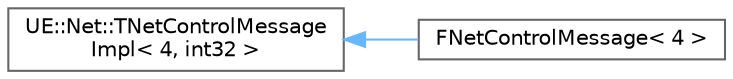 digraph "Graphical Class Hierarchy"
{
 // INTERACTIVE_SVG=YES
 // LATEX_PDF_SIZE
  bgcolor="transparent";
  edge [fontname=Helvetica,fontsize=10,labelfontname=Helvetica,labelfontsize=10];
  node [fontname=Helvetica,fontsize=10,shape=box,height=0.2,width=0.4];
  rankdir="LR";
  Node0 [id="Node000000",label="UE::Net::TNetControlMessage\lImpl\< 4, int32 \>",height=0.2,width=0.4,color="grey40", fillcolor="white", style="filled",URL="$df/d09/classUE_1_1Net_1_1TNetControlMessageImpl.html",tooltip=" "];
  Node0 -> Node1 [id="edge9689_Node000000_Node000001",dir="back",color="steelblue1",style="solid",tooltip=" "];
  Node1 [id="Node000001",label="FNetControlMessage\< 4 \>",height=0.2,width=0.4,color="grey40", fillcolor="white", style="filled",URL="$d2/d12/classFNetControlMessage_3_014_01_4.html",tooltip=" "];
}
